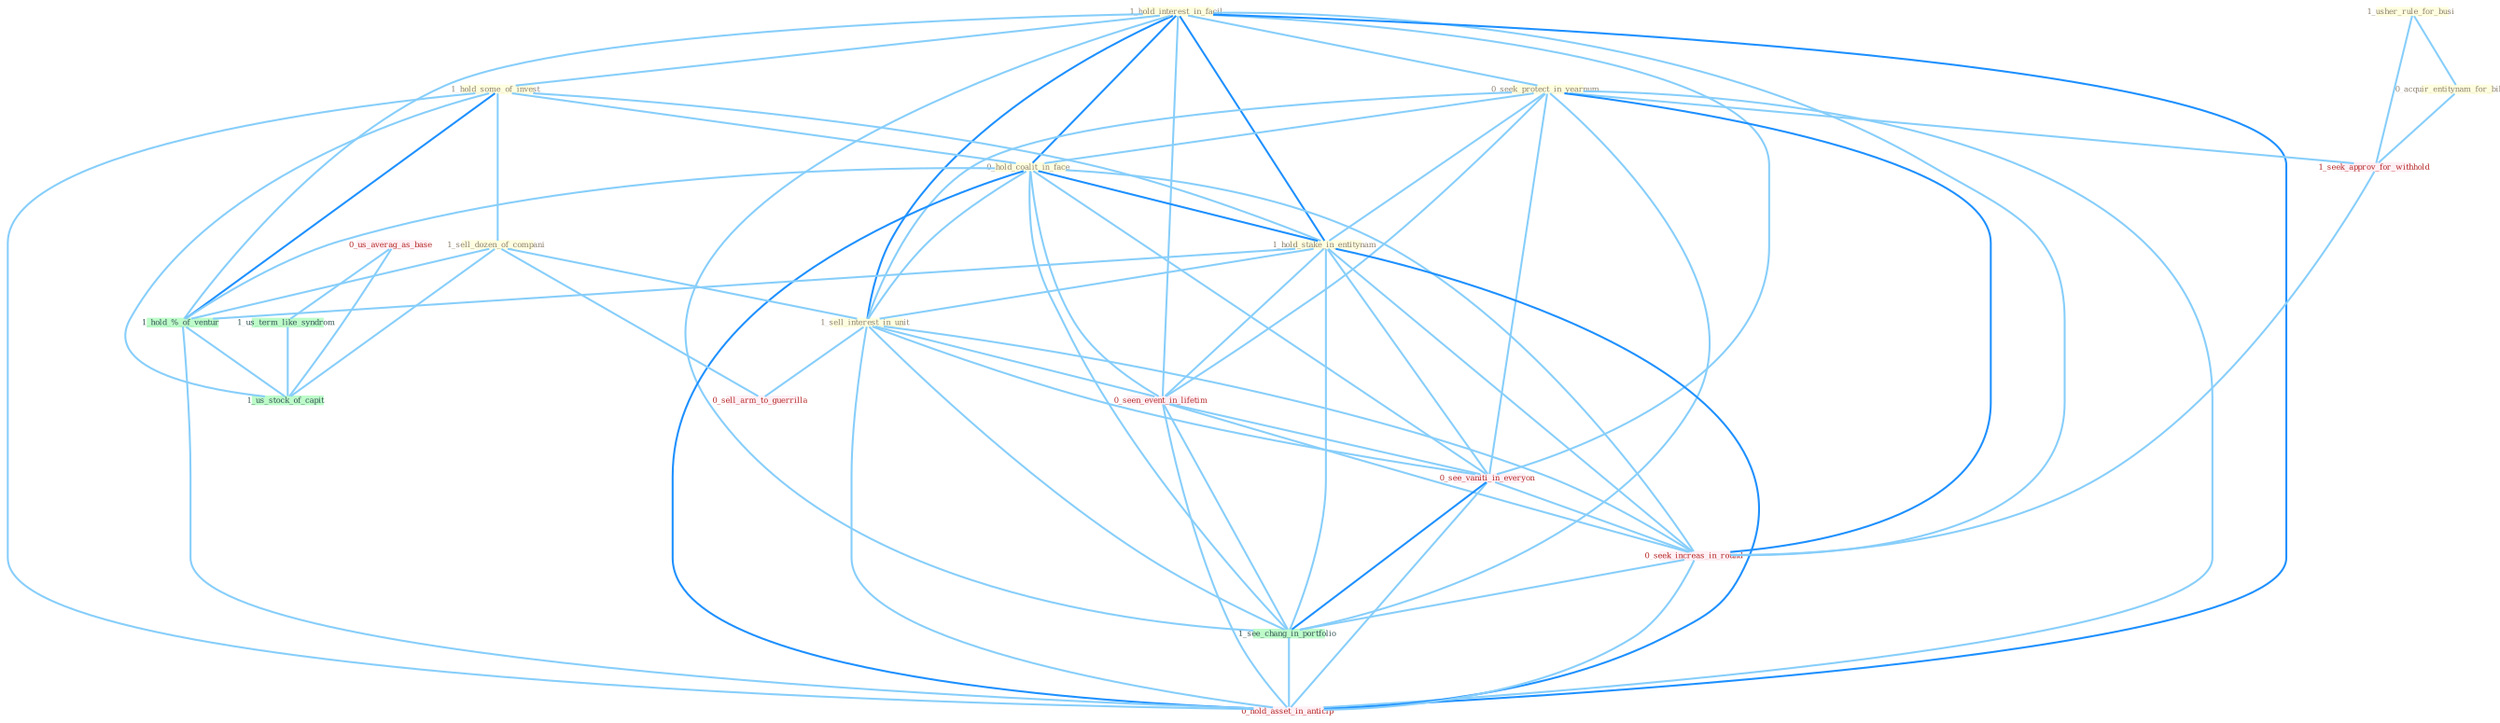 Graph G{ 
    node
    [shape=polygon,style=filled,width=.5,height=.06,color="#BDFCC9",fixedsize=true,fontsize=4,
    fontcolor="#2f4f4f"];
    {node
    [color="#ffffe0", fontcolor="#8b7d6b"] "1_hold_interest_in_facil " "1_usher_rule_for_busi " "1_hold_some_of_invest " "0_seek_protect_in_yearnum " "0_hold_coalit_in_face " "1_hold_stake_in_entitynam " "0_acquir_entitynam_for_billion " "1_sell_dozen_of_compani " "1_sell_interest_in_unit "}
{node [color="#fff0f5", fontcolor="#b22222"] "0_seen_event_in_lifetim " "0_us_averag_as_base " "1_seek_approv_for_withhold " "0_see_vaniti_in_everyon " "0_sell_arm_to_guerrilla " "0_seek_increas_in_round " "0_hold_asset_in_anticip "}
edge [color="#B0E2FF"];

	"1_hold_interest_in_facil " -- "1_hold_some_of_invest " [w="1", color="#87cefa" ];
	"1_hold_interest_in_facil " -- "0_seek_protect_in_yearnum " [w="1", color="#87cefa" ];
	"1_hold_interest_in_facil " -- "0_hold_coalit_in_face " [w="2", color="#1e90ff" , len=0.8];
	"1_hold_interest_in_facil " -- "1_hold_stake_in_entitynam " [w="2", color="#1e90ff" , len=0.8];
	"1_hold_interest_in_facil " -- "1_sell_interest_in_unit " [w="2", color="#1e90ff" , len=0.8];
	"1_hold_interest_in_facil " -- "0_seen_event_in_lifetim " [w="1", color="#87cefa" ];
	"1_hold_interest_in_facil " -- "1_hold_%_of_ventur " [w="1", color="#87cefa" ];
	"1_hold_interest_in_facil " -- "0_see_vaniti_in_everyon " [w="1", color="#87cefa" ];
	"1_hold_interest_in_facil " -- "0_seek_increas_in_round " [w="1", color="#87cefa" ];
	"1_hold_interest_in_facil " -- "1_see_chang_in_portfolio " [w="1", color="#87cefa" ];
	"1_hold_interest_in_facil " -- "0_hold_asset_in_anticip " [w="2", color="#1e90ff" , len=0.8];
	"1_usher_rule_for_busi " -- "0_acquir_entitynam_for_billion " [w="1", color="#87cefa" ];
	"1_usher_rule_for_busi " -- "1_seek_approv_for_withhold " [w="1", color="#87cefa" ];
	"1_hold_some_of_invest " -- "0_hold_coalit_in_face " [w="1", color="#87cefa" ];
	"1_hold_some_of_invest " -- "1_hold_stake_in_entitynam " [w="1", color="#87cefa" ];
	"1_hold_some_of_invest " -- "1_sell_dozen_of_compani " [w="1", color="#87cefa" ];
	"1_hold_some_of_invest " -- "1_hold_%_of_ventur " [w="2", color="#1e90ff" , len=0.8];
	"1_hold_some_of_invest " -- "1_us_stock_of_capit " [w="1", color="#87cefa" ];
	"1_hold_some_of_invest " -- "0_hold_asset_in_anticip " [w="1", color="#87cefa" ];
	"0_seek_protect_in_yearnum " -- "0_hold_coalit_in_face " [w="1", color="#87cefa" ];
	"0_seek_protect_in_yearnum " -- "1_hold_stake_in_entitynam " [w="1", color="#87cefa" ];
	"0_seek_protect_in_yearnum " -- "1_sell_interest_in_unit " [w="1", color="#87cefa" ];
	"0_seek_protect_in_yearnum " -- "0_seen_event_in_lifetim " [w="1", color="#87cefa" ];
	"0_seek_protect_in_yearnum " -- "1_seek_approv_for_withhold " [w="1", color="#87cefa" ];
	"0_seek_protect_in_yearnum " -- "0_see_vaniti_in_everyon " [w="1", color="#87cefa" ];
	"0_seek_protect_in_yearnum " -- "0_seek_increas_in_round " [w="2", color="#1e90ff" , len=0.8];
	"0_seek_protect_in_yearnum " -- "1_see_chang_in_portfolio " [w="1", color="#87cefa" ];
	"0_seek_protect_in_yearnum " -- "0_hold_asset_in_anticip " [w="1", color="#87cefa" ];
	"0_hold_coalit_in_face " -- "1_hold_stake_in_entitynam " [w="2", color="#1e90ff" , len=0.8];
	"0_hold_coalit_in_face " -- "1_sell_interest_in_unit " [w="1", color="#87cefa" ];
	"0_hold_coalit_in_face " -- "0_seen_event_in_lifetim " [w="1", color="#87cefa" ];
	"0_hold_coalit_in_face " -- "1_hold_%_of_ventur " [w="1", color="#87cefa" ];
	"0_hold_coalit_in_face " -- "0_see_vaniti_in_everyon " [w="1", color="#87cefa" ];
	"0_hold_coalit_in_face " -- "0_seek_increas_in_round " [w="1", color="#87cefa" ];
	"0_hold_coalit_in_face " -- "1_see_chang_in_portfolio " [w="1", color="#87cefa" ];
	"0_hold_coalit_in_face " -- "0_hold_asset_in_anticip " [w="2", color="#1e90ff" , len=0.8];
	"1_hold_stake_in_entitynam " -- "1_sell_interest_in_unit " [w="1", color="#87cefa" ];
	"1_hold_stake_in_entitynam " -- "0_seen_event_in_lifetim " [w="1", color="#87cefa" ];
	"1_hold_stake_in_entitynam " -- "1_hold_%_of_ventur " [w="1", color="#87cefa" ];
	"1_hold_stake_in_entitynam " -- "0_see_vaniti_in_everyon " [w="1", color="#87cefa" ];
	"1_hold_stake_in_entitynam " -- "0_seek_increas_in_round " [w="1", color="#87cefa" ];
	"1_hold_stake_in_entitynam " -- "1_see_chang_in_portfolio " [w="1", color="#87cefa" ];
	"1_hold_stake_in_entitynam " -- "0_hold_asset_in_anticip " [w="2", color="#1e90ff" , len=0.8];
	"0_acquir_entitynam_for_billion " -- "1_seek_approv_for_withhold " [w="1", color="#87cefa" ];
	"1_sell_dozen_of_compani " -- "1_sell_interest_in_unit " [w="1", color="#87cefa" ];
	"1_sell_dozen_of_compani " -- "1_hold_%_of_ventur " [w="1", color="#87cefa" ];
	"1_sell_dozen_of_compani " -- "0_sell_arm_to_guerrilla " [w="1", color="#87cefa" ];
	"1_sell_dozen_of_compani " -- "1_us_stock_of_capit " [w="1", color="#87cefa" ];
	"1_sell_interest_in_unit " -- "0_seen_event_in_lifetim " [w="1", color="#87cefa" ];
	"1_sell_interest_in_unit " -- "0_see_vaniti_in_everyon " [w="1", color="#87cefa" ];
	"1_sell_interest_in_unit " -- "0_sell_arm_to_guerrilla " [w="1", color="#87cefa" ];
	"1_sell_interest_in_unit " -- "0_seek_increas_in_round " [w="1", color="#87cefa" ];
	"1_sell_interest_in_unit " -- "1_see_chang_in_portfolio " [w="1", color="#87cefa" ];
	"1_sell_interest_in_unit " -- "0_hold_asset_in_anticip " [w="1", color="#87cefa" ];
	"0_seen_event_in_lifetim " -- "0_see_vaniti_in_everyon " [w="1", color="#87cefa" ];
	"0_seen_event_in_lifetim " -- "0_seek_increas_in_round " [w="1", color="#87cefa" ];
	"0_seen_event_in_lifetim " -- "1_see_chang_in_portfolio " [w="1", color="#87cefa" ];
	"0_seen_event_in_lifetim " -- "0_hold_asset_in_anticip " [w="1", color="#87cefa" ];
	"0_us_averag_as_base " -- "1_us_term_like_syndrom " [w="1", color="#87cefa" ];
	"0_us_averag_as_base " -- "1_us_stock_of_capit " [w="1", color="#87cefa" ];
	"1_us_term_like_syndrom " -- "1_us_stock_of_capit " [w="1", color="#87cefa" ];
	"1_seek_approv_for_withhold " -- "0_seek_increas_in_round " [w="1", color="#87cefa" ];
	"1_hold_%_of_ventur " -- "1_us_stock_of_capit " [w="1", color="#87cefa" ];
	"1_hold_%_of_ventur " -- "0_hold_asset_in_anticip " [w="1", color="#87cefa" ];
	"0_see_vaniti_in_everyon " -- "0_seek_increas_in_round " [w="1", color="#87cefa" ];
	"0_see_vaniti_in_everyon " -- "1_see_chang_in_portfolio " [w="2", color="#1e90ff" , len=0.8];
	"0_see_vaniti_in_everyon " -- "0_hold_asset_in_anticip " [w="1", color="#87cefa" ];
	"0_seek_increas_in_round " -- "1_see_chang_in_portfolio " [w="1", color="#87cefa" ];
	"0_seek_increas_in_round " -- "0_hold_asset_in_anticip " [w="1", color="#87cefa" ];
	"1_see_chang_in_portfolio " -- "0_hold_asset_in_anticip " [w="1", color="#87cefa" ];
}